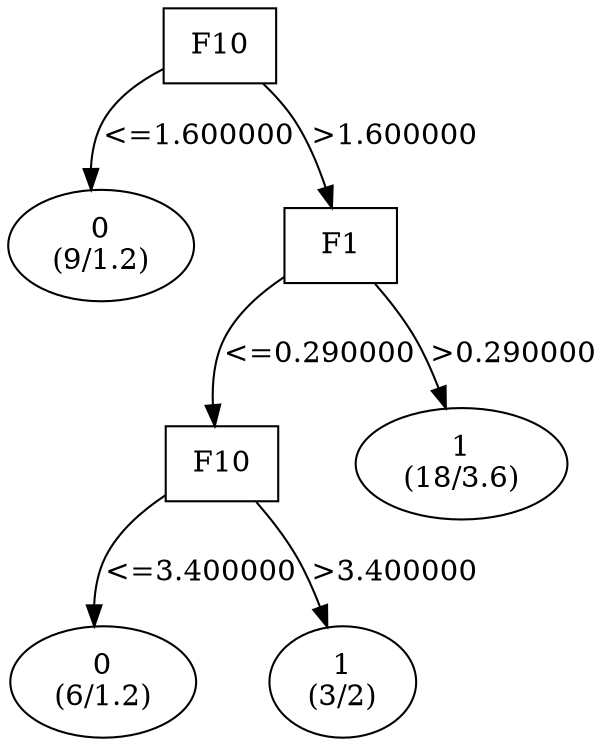 digraph YaDT {
n0 [ shape=box, label="F10\n"]
n0 -> n1 [label="<=1.600000"]
n1 [ shape=ellipse, label="0\n(9/1.2)"]
n0 -> n2 [label=">1.600000"]
n2 [ shape=box, label="F1\n"]
n2 -> n3 [label="<=0.290000"]
n3 [ shape=box, label="F10\n"]
n3 -> n4 [label="<=3.400000"]
n4 [ shape=ellipse, label="0\n(6/1.2)"]
n3 -> n5 [label=">3.400000"]
n5 [ shape=ellipse, label="1\n(3/2)"]
n2 -> n7 [label=">0.290000"]
n7 [ shape=ellipse, label="1\n(18/3.6)"]
}
